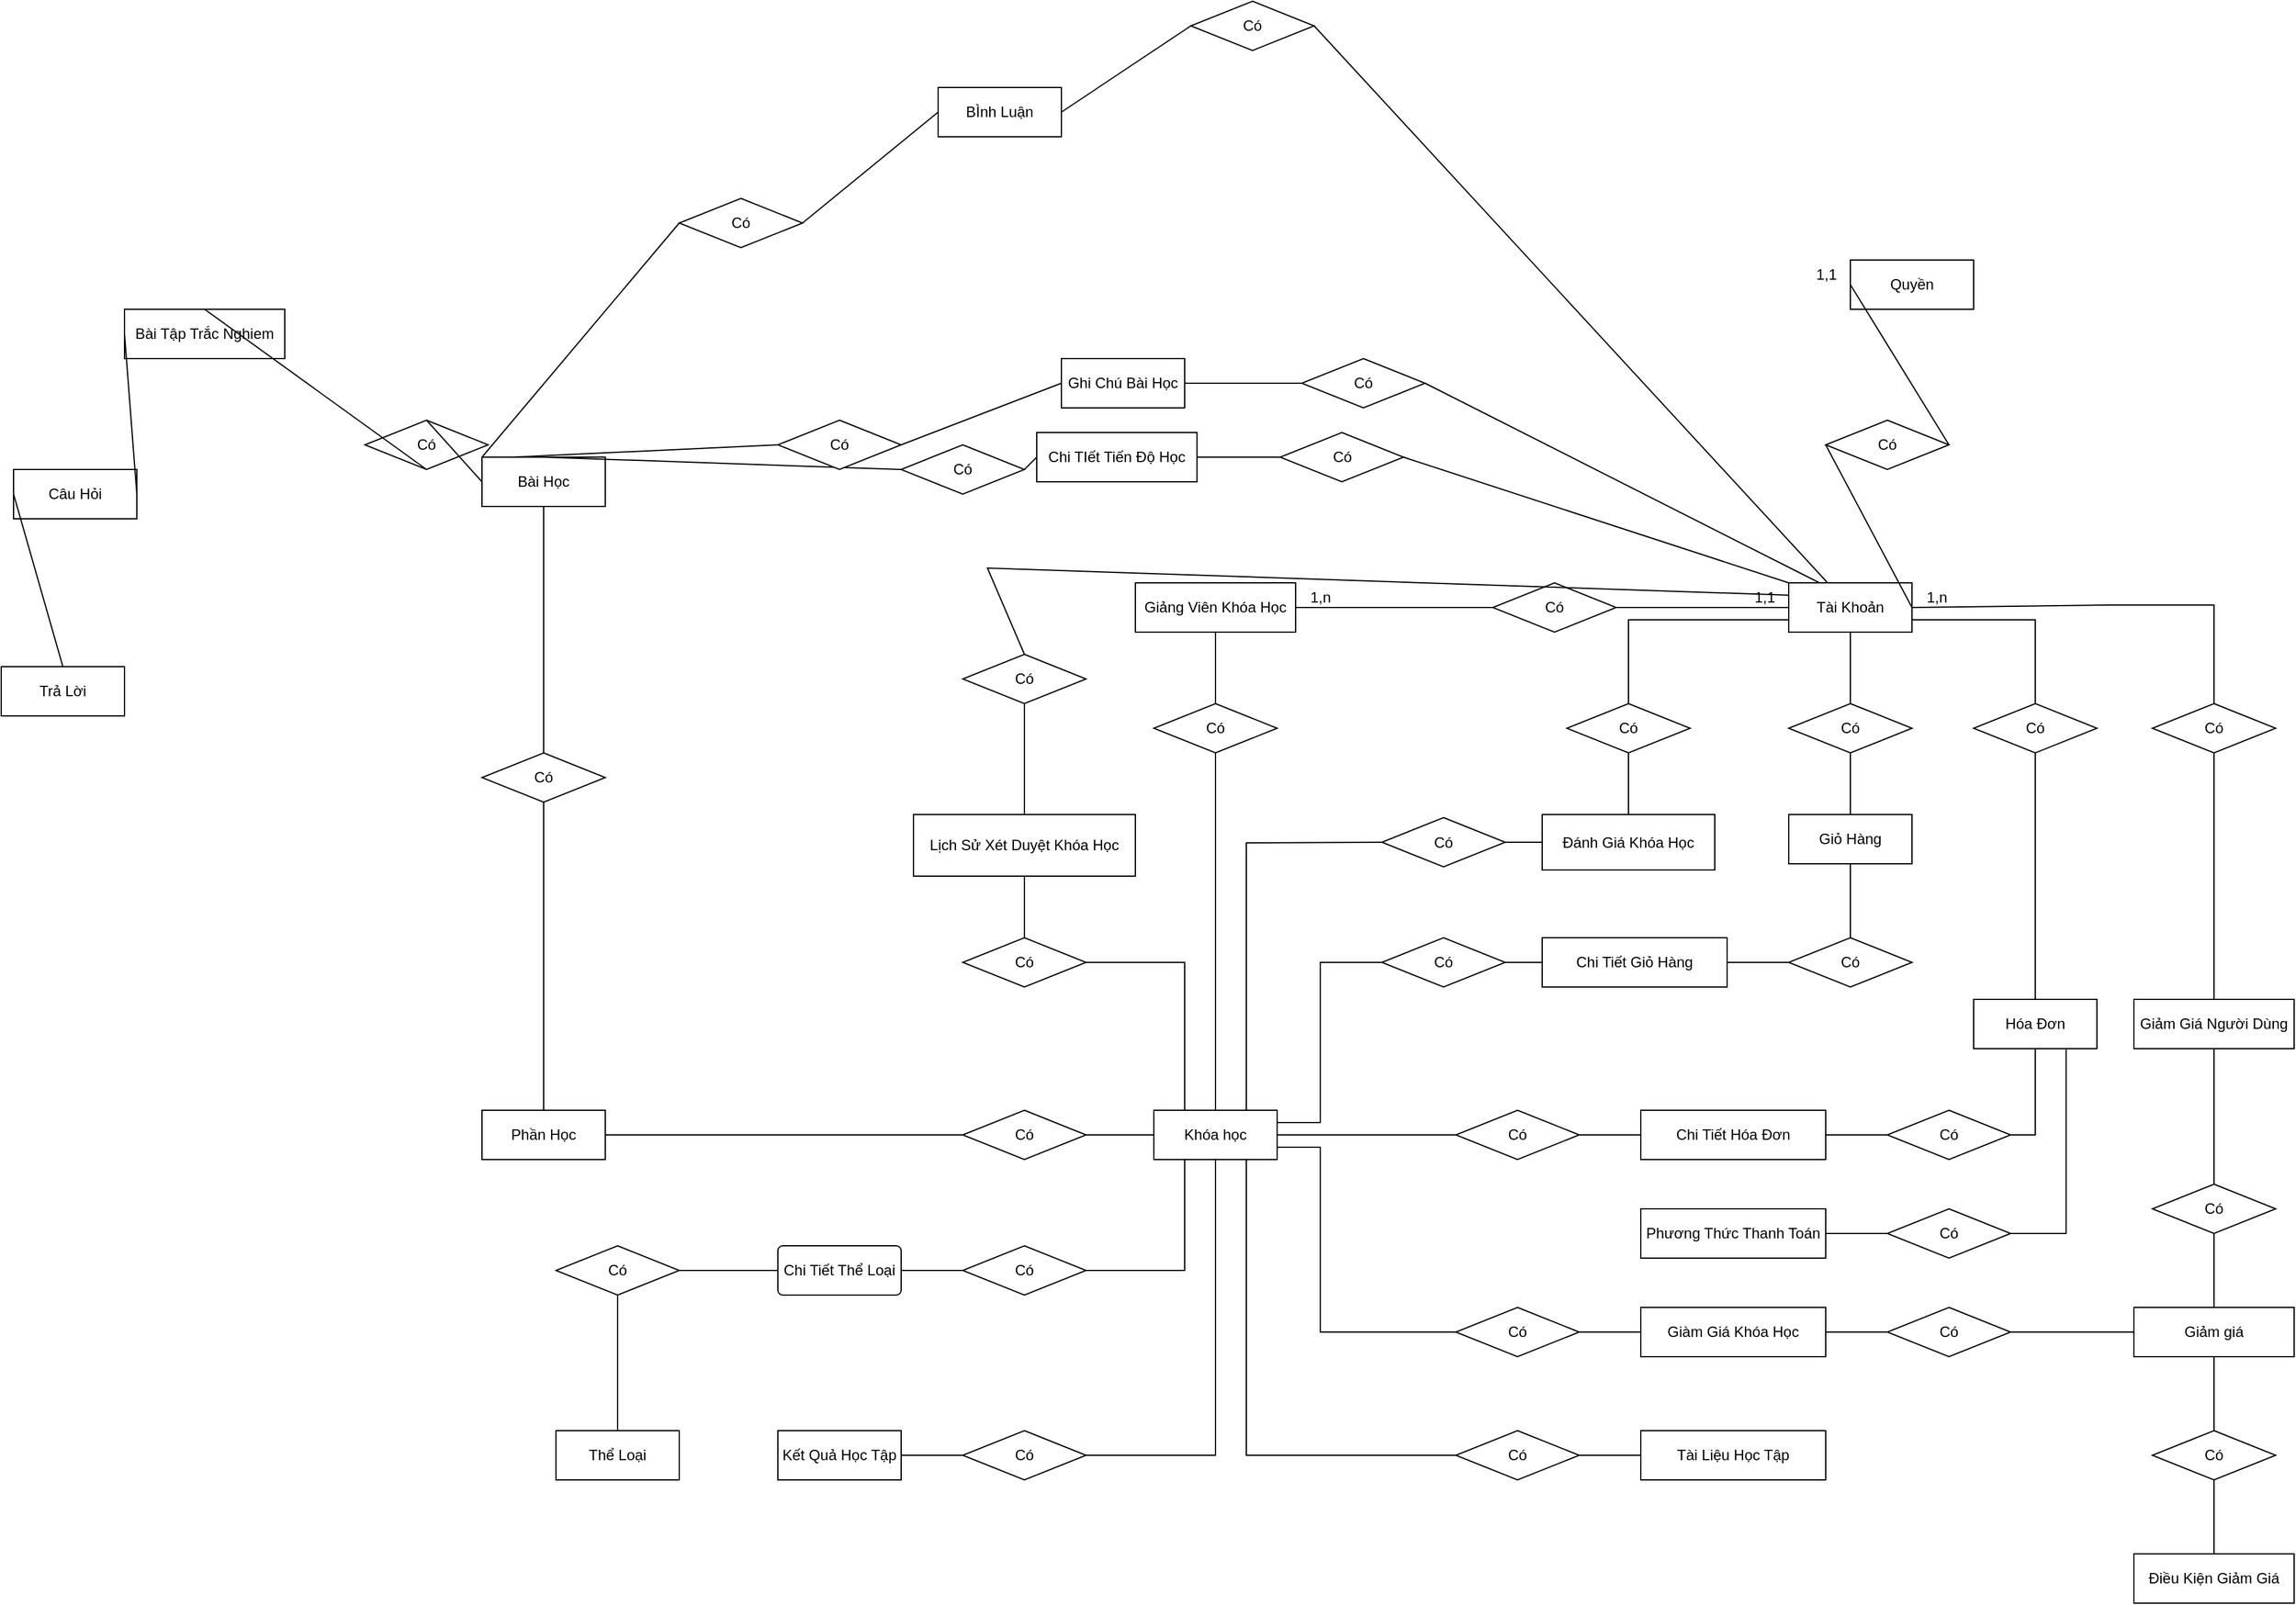 <mxfile version="26.0.4">
  <diagram id="R2lEEEUBdFMjLlhIrx00" name="Page-1">
    <mxGraphModel dx="2668" dy="2193" grid="1" gridSize="10" guides="1" tooltips="1" connect="1" arrows="1" fold="1" page="1" pageScale="1" pageWidth="850" pageHeight="1100" math="0" shadow="0" extFonts="Permanent Marker^https://fonts.googleapis.com/css?family=Permanent+Marker">
      <root>
        <mxCell id="0" />
        <mxCell id="1" parent="0" />
        <mxCell id="bHssMF1aIb_r4F3_CLn2-1" value="Có" style="shape=rhombus;perimeter=rhombusPerimeter;whiteSpace=wrap;html=1;align=center;fontSize=12;" vertex="1" parent="1">
          <mxGeometry x="750" y="-120" width="100" height="40" as="geometry" />
        </mxCell>
        <mxCell id="bHssMF1aIb_r4F3_CLn2-8" value="Tài Khoản" style="whiteSpace=wrap;html=1;align=center;" vertex="1" parent="1">
          <mxGeometry x="720" y="12" width="100" height="40" as="geometry" />
        </mxCell>
        <mxCell id="bHssMF1aIb_r4F3_CLn2-9" value="Khóa học" style="whiteSpace=wrap;html=1;align=center;" vertex="1" parent="1">
          <mxGeometry x="205" y="440" width="100" height="40" as="geometry" />
        </mxCell>
        <mxCell id="bHssMF1aIb_r4F3_CLn2-13" value="Quyền" style="whiteSpace=wrap;html=1;align=center;" vertex="1" parent="1">
          <mxGeometry x="770" y="-250" width="100" height="40" as="geometry" />
        </mxCell>
        <mxCell id="bHssMF1aIb_r4F3_CLn2-28" value="Giảng Viên Khóa Học" style="whiteSpace=wrap;html=1;align=center;" vertex="1" parent="1">
          <mxGeometry x="190" y="12" width="130" height="40" as="geometry" />
        </mxCell>
        <mxCell id="bHssMF1aIb_r4F3_CLn2-34" value="Có" style="shape=rhombus;perimeter=rhombusPerimeter;whiteSpace=wrap;html=1;align=center;fontSize=12;" vertex="1" parent="1">
          <mxGeometry x="480" y="12" width="100" height="40" as="geometry" />
        </mxCell>
        <mxCell id="bHssMF1aIb_r4F3_CLn2-35" value="Có" style="shape=rhombus;perimeter=rhombusPerimeter;whiteSpace=wrap;html=1;align=center;fontSize=12;" vertex="1" parent="1">
          <mxGeometry x="-435" y="-120" width="100" height="40" as="geometry" />
        </mxCell>
        <mxCell id="bHssMF1aIb_r4F3_CLn2-36" value="Chi Tiết Thể Loại" style="rounded=1;arcSize=10;whiteSpace=wrap;html=1;align=center;" vertex="1" parent="1">
          <mxGeometry x="-100" y="550" width="100" height="40" as="geometry" />
        </mxCell>
        <mxCell id="bHssMF1aIb_r4F3_CLn2-37" value="Phần Học" style="whiteSpace=wrap;html=1;align=center;" vertex="1" parent="1">
          <mxGeometry x="-340" y="440" width="100" height="40" as="geometry" />
        </mxCell>
        <mxCell id="bHssMF1aIb_r4F3_CLn2-39" value="Bài Học" style="whiteSpace=wrap;html=1;align=center;" vertex="1" parent="1">
          <mxGeometry x="-340" y="-90" width="100" height="40" as="geometry" />
        </mxCell>
        <mxCell id="bHssMF1aIb_r4F3_CLn2-40" value="Có" style="shape=rhombus;perimeter=rhombusPerimeter;whiteSpace=wrap;html=1;align=center;fontSize=12;" vertex="1" parent="1">
          <mxGeometry x="50" y="440" width="100" height="40" as="geometry" />
        </mxCell>
        <mxCell id="bHssMF1aIb_r4F3_CLn2-41" value="Có" style="shape=rhombus;perimeter=rhombusPerimeter;whiteSpace=wrap;html=1;align=center;fontSize=12;" vertex="1" parent="1">
          <mxGeometry x="-340" y="150" width="100" height="40" as="geometry" />
        </mxCell>
        <mxCell id="bHssMF1aIb_r4F3_CLn2-43" value="Thể Loại" style="whiteSpace=wrap;html=1;align=center;" vertex="1" parent="1">
          <mxGeometry x="-280" y="700" width="100" height="40" as="geometry" />
        </mxCell>
        <mxCell id="bHssMF1aIb_r4F3_CLn2-44" value="Kết Quả Học Tập" style="whiteSpace=wrap;html=1;align=center;" vertex="1" parent="1">
          <mxGeometry x="-100" y="700" width="100" height="40" as="geometry" />
        </mxCell>
        <mxCell id="bHssMF1aIb_r4F3_CLn2-45" value="Tài Liệu Học Tập" style="whiteSpace=wrap;html=1;align=center;" vertex="1" parent="1">
          <mxGeometry x="600" y="700" width="150" height="40" as="geometry" />
        </mxCell>
        <mxCell id="bHssMF1aIb_r4F3_CLn2-46" value="Hóa Đơn" style="whiteSpace=wrap;html=1;align=center;" vertex="1" parent="1">
          <mxGeometry x="870" y="350" width="100" height="40" as="geometry" />
        </mxCell>
        <mxCell id="bHssMF1aIb_r4F3_CLn2-47" value="Chi Tiết Hóa Đơn" style="whiteSpace=wrap;html=1;align=center;" vertex="1" parent="1">
          <mxGeometry x="600" y="440" width="150" height="40" as="geometry" />
        </mxCell>
        <mxCell id="bHssMF1aIb_r4F3_CLn2-48" value="Chi Tiết Giỏ Hàng" style="whiteSpace=wrap;html=1;align=center;" vertex="1" parent="1">
          <mxGeometry x="520" y="300" width="150" height="40" as="geometry" />
        </mxCell>
        <mxCell id="bHssMF1aIb_r4F3_CLn2-49" value="Giỏ Hàng" style="whiteSpace=wrap;html=1;align=center;" vertex="1" parent="1">
          <mxGeometry x="720" y="200" width="100" height="40" as="geometry" />
        </mxCell>
        <mxCell id="bHssMF1aIb_r4F3_CLn2-50" value="Giảm giá" style="whiteSpace=wrap;html=1;align=center;" vertex="1" parent="1">
          <mxGeometry x="1000" y="600" width="130" height="40" as="geometry" />
        </mxCell>
        <mxCell id="bHssMF1aIb_r4F3_CLn2-51" value="Giàm Giá Khóa Học" style="whiteSpace=wrap;html=1;align=center;" vertex="1" parent="1">
          <mxGeometry x="600" y="600" width="150" height="40" as="geometry" />
        </mxCell>
        <mxCell id="bHssMF1aIb_r4F3_CLn2-52" value="Giảm Giá Người Dùng" style="whiteSpace=wrap;html=1;align=center;" vertex="1" parent="1">
          <mxGeometry x="1000" y="350" width="130" height="40" as="geometry" />
        </mxCell>
        <mxCell id="bHssMF1aIb_r4F3_CLn2-53" value="Điều Kiện Giảm Giá" style="whiteSpace=wrap;html=1;align=center;" vertex="1" parent="1">
          <mxGeometry x="1000" y="800" width="130" height="40" as="geometry" />
        </mxCell>
        <mxCell id="bHssMF1aIb_r4F3_CLn2-54" value="Bài Tập Trắc Nghiem" style="whiteSpace=wrap;html=1;align=center;" vertex="1" parent="1">
          <mxGeometry x="-630" y="-210" width="130" height="40" as="geometry" />
        </mxCell>
        <mxCell id="bHssMF1aIb_r4F3_CLn2-55" value="Câu Hỏi" style="whiteSpace=wrap;html=1;align=center;" vertex="1" parent="1">
          <mxGeometry x="-720" y="-80" width="100" height="40" as="geometry" />
        </mxCell>
        <mxCell id="bHssMF1aIb_r4F3_CLn2-56" value="Trả Lời" style="whiteSpace=wrap;html=1;align=center;" vertex="1" parent="1">
          <mxGeometry x="-730" y="80" width="100" height="40" as="geometry" />
        </mxCell>
        <mxCell id="bHssMF1aIb_r4F3_CLn2-67" value="" style="endArrow=none;html=1;rounded=0;entryX=0;entryY=0.5;entryDx=0;entryDy=0;exitX=1;exitY=0.5;exitDx=0;exitDy=0;" edge="1" parent="1" source="bHssMF1aIb_r4F3_CLn2-8" target="bHssMF1aIb_r4F3_CLn2-1">
          <mxGeometry relative="1" as="geometry">
            <mxPoint x="690" y="32" as="sourcePoint" />
            <mxPoint x="850" y="31.57" as="targetPoint" />
          </mxGeometry>
        </mxCell>
        <mxCell id="bHssMF1aIb_r4F3_CLn2-68" value="1,n" style="resizable=0;html=1;whiteSpace=wrap;align=left;verticalAlign=bottom;" connectable="0" vertex="1" parent="bHssMF1aIb_r4F3_CLn2-67">
          <mxGeometry x="-1" relative="1" as="geometry">
            <mxPoint x="10" as="offset" />
          </mxGeometry>
        </mxCell>
        <mxCell id="bHssMF1aIb_r4F3_CLn2-69" value="" style="resizable=0;html=1;whiteSpace=wrap;align=right;verticalAlign=bottom;" connectable="0" vertex="1" parent="bHssMF1aIb_r4F3_CLn2-67">
          <mxGeometry x="1" relative="1" as="geometry" />
        </mxCell>
        <mxCell id="bHssMF1aIb_r4F3_CLn2-76" value="" style="endArrow=none;html=1;rounded=0;exitX=1;exitY=0.5;exitDx=0;exitDy=0;entryX=0;entryY=0.5;entryDx=0;entryDy=0;" edge="1" parent="1" source="bHssMF1aIb_r4F3_CLn2-1" target="bHssMF1aIb_r4F3_CLn2-13">
          <mxGeometry relative="1" as="geometry">
            <mxPoint x="900" y="49.13" as="sourcePoint" />
            <mxPoint x="1060" y="49.13" as="targetPoint" />
          </mxGeometry>
        </mxCell>
        <mxCell id="bHssMF1aIb_r4F3_CLn2-77" value="1,1" style="resizable=0;html=1;whiteSpace=wrap;align=right;verticalAlign=bottom;" connectable="0" vertex="1" parent="bHssMF1aIb_r4F3_CLn2-76">
          <mxGeometry x="1" relative="1" as="geometry">
            <mxPoint x="-10" as="offset" />
          </mxGeometry>
        </mxCell>
        <mxCell id="bHssMF1aIb_r4F3_CLn2-78" value="" style="endArrow=none;html=1;rounded=0;exitX=1;exitY=0.5;exitDx=0;exitDy=0;entryX=0;entryY=0.5;entryDx=0;entryDy=0;" edge="1" parent="1" source="bHssMF1aIb_r4F3_CLn2-28" target="bHssMF1aIb_r4F3_CLn2-34">
          <mxGeometry relative="1" as="geometry">
            <mxPoint x="680" y="42" as="sourcePoint" />
            <mxPoint x="430" y="90" as="targetPoint" />
          </mxGeometry>
        </mxCell>
        <mxCell id="bHssMF1aIb_r4F3_CLn2-79" value="1,n" style="resizable=0;html=1;whiteSpace=wrap;align=left;verticalAlign=bottom;" connectable="0" vertex="1" parent="bHssMF1aIb_r4F3_CLn2-78">
          <mxGeometry x="-1" relative="1" as="geometry">
            <mxPoint x="10" as="offset" />
          </mxGeometry>
        </mxCell>
        <mxCell id="bHssMF1aIb_r4F3_CLn2-80" value="" style="resizable=0;html=1;whiteSpace=wrap;align=right;verticalAlign=bottom;" connectable="0" vertex="1" parent="bHssMF1aIb_r4F3_CLn2-78">
          <mxGeometry x="1" relative="1" as="geometry" />
        </mxCell>
        <mxCell id="bHssMF1aIb_r4F3_CLn2-81" value="" style="endArrow=none;html=1;rounded=0;exitX=1;exitY=0.5;exitDx=0;exitDy=0;entryX=0;entryY=0.5;entryDx=0;entryDy=0;" edge="1" parent="1" source="bHssMF1aIb_r4F3_CLn2-34" target="bHssMF1aIb_r4F3_CLn2-8">
          <mxGeometry relative="1" as="geometry">
            <mxPoint x="450" y="100" as="sourcePoint" />
            <mxPoint x="540" y="100" as="targetPoint" />
          </mxGeometry>
        </mxCell>
        <mxCell id="bHssMF1aIb_r4F3_CLn2-82" value="1,1" style="resizable=0;html=1;whiteSpace=wrap;align=right;verticalAlign=bottom;" connectable="0" vertex="1" parent="bHssMF1aIb_r4F3_CLn2-81">
          <mxGeometry x="1" relative="1" as="geometry">
            <mxPoint x="-10" as="offset" />
          </mxGeometry>
        </mxCell>
        <mxCell id="bHssMF1aIb_r4F3_CLn2-83" value="Có" style="shape=rhombus;perimeter=rhombusPerimeter;whiteSpace=wrap;html=1;align=center;fontSize=12;" vertex="1" parent="1">
          <mxGeometry x="205" y="110" width="100" height="40" as="geometry" />
        </mxCell>
        <mxCell id="bHssMF1aIb_r4F3_CLn2-84" value="" style="endArrow=none;html=1;rounded=0;exitX=0.5;exitY=1;exitDx=0;exitDy=0;entryX=0.5;entryY=0;entryDx=0;entryDy=0;" edge="1" parent="1" target="bHssMF1aIb_r4F3_CLn2-83" source="bHssMF1aIb_r4F3_CLn2-28">
          <mxGeometry relative="1" as="geometry">
            <mxPoint x="270" y="130" as="sourcePoint" />
            <mxPoint x="380" y="188" as="targetPoint" />
          </mxGeometry>
        </mxCell>
        <mxCell id="bHssMF1aIb_r4F3_CLn2-85" value="" style="resizable=0;html=1;whiteSpace=wrap;align=left;verticalAlign=bottom;" connectable="0" vertex="1" parent="bHssMF1aIb_r4F3_CLn2-84">
          <mxGeometry x="-1" relative="1" as="geometry">
            <mxPoint x="10" as="offset" />
          </mxGeometry>
        </mxCell>
        <mxCell id="bHssMF1aIb_r4F3_CLn2-86" value="" style="resizable=0;html=1;whiteSpace=wrap;align=right;verticalAlign=bottom;" connectable="0" vertex="1" parent="bHssMF1aIb_r4F3_CLn2-84">
          <mxGeometry x="1" relative="1" as="geometry" />
        </mxCell>
        <mxCell id="bHssMF1aIb_r4F3_CLn2-87" value="" style="endArrow=none;html=1;rounded=0;exitX=0.5;exitY=1;exitDx=0;exitDy=0;entryX=0.5;entryY=0;entryDx=0;entryDy=0;" edge="1" parent="1" source="bHssMF1aIb_r4F3_CLn2-83" target="bHssMF1aIb_r4F3_CLn2-9">
          <mxGeometry relative="1" as="geometry">
            <mxPoint x="400" y="198" as="sourcePoint" />
            <mxPoint x="520" y="130" as="targetPoint" />
          </mxGeometry>
        </mxCell>
        <mxCell id="bHssMF1aIb_r4F3_CLn2-88" value="" style="resizable=0;html=1;whiteSpace=wrap;align=right;verticalAlign=bottom;" connectable="0" vertex="1" parent="bHssMF1aIb_r4F3_CLn2-87">
          <mxGeometry x="1" relative="1" as="geometry">
            <mxPoint x="-10" as="offset" />
          </mxGeometry>
        </mxCell>
        <mxCell id="bHssMF1aIb_r4F3_CLn2-89" value="" style="endArrow=none;html=1;rounded=0;entryX=1;entryY=0.5;entryDx=0;entryDy=0;exitX=0;exitY=0.5;exitDx=0;exitDy=0;" edge="1" parent="1" source="bHssMF1aIb_r4F3_CLn2-9" target="bHssMF1aIb_r4F3_CLn2-40">
          <mxGeometry relative="1" as="geometry">
            <mxPoint x="150" y="420" as="sourcePoint" />
            <mxPoint x="520" y="510" as="targetPoint" />
          </mxGeometry>
        </mxCell>
        <mxCell id="bHssMF1aIb_r4F3_CLn2-90" value="" style="endArrow=none;html=1;rounded=0;exitX=0;exitY=0.5;exitDx=0;exitDy=0;entryX=1;entryY=0.5;entryDx=0;entryDy=0;" edge="1" parent="1" source="bHssMF1aIb_r4F3_CLn2-40" target="bHssMF1aIb_r4F3_CLn2-37">
          <mxGeometry relative="1" as="geometry">
            <mxPoint x="265" y="500" as="sourcePoint" />
            <mxPoint x="265" y="560" as="targetPoint" />
          </mxGeometry>
        </mxCell>
        <mxCell id="bHssMF1aIb_r4F3_CLn2-92" value="" style="endArrow=none;html=1;rounded=0;exitX=0.5;exitY=0;exitDx=0;exitDy=0;entryX=0.5;entryY=1;entryDx=0;entryDy=0;" edge="1" parent="1" source="bHssMF1aIb_r4F3_CLn2-37" target="bHssMF1aIb_r4F3_CLn2-41">
          <mxGeometry relative="1" as="geometry">
            <mxPoint x="-265" y="40" as="sourcePoint" />
            <mxPoint x="-150" y="290" as="targetPoint" />
            <Array as="points" />
          </mxGeometry>
        </mxCell>
        <mxCell id="bHssMF1aIb_r4F3_CLn2-93" value="" style="endArrow=none;html=1;rounded=0;entryX=0.5;entryY=1;entryDx=0;entryDy=0;exitX=0.5;exitY=0;exitDx=0;exitDy=0;" edge="1" parent="1" source="bHssMF1aIb_r4F3_CLn2-41" target="bHssMF1aIb_r4F3_CLn2-39">
          <mxGeometry relative="1" as="geometry">
            <mxPoint x="-265" y="40" as="sourcePoint" />
            <mxPoint x="-105" y="40" as="targetPoint" />
            <Array as="points" />
          </mxGeometry>
        </mxCell>
        <mxCell id="bHssMF1aIb_r4F3_CLn2-94" value="" style="endArrow=none;html=1;rounded=0;entryX=0;entryY=0.5;entryDx=0;entryDy=0;exitX=0.5;exitY=0;exitDx=0;exitDy=0;" edge="1" parent="1" source="bHssMF1aIb_r4F3_CLn2-35" target="bHssMF1aIb_r4F3_CLn2-39">
          <mxGeometry relative="1" as="geometry">
            <mxPoint x="-265" y="140" as="sourcePoint" />
            <mxPoint x="-165" y="140" as="targetPoint" />
          </mxGeometry>
        </mxCell>
        <mxCell id="bHssMF1aIb_r4F3_CLn2-96" value="" style="endArrow=none;html=1;rounded=0;entryX=0.5;entryY=1;entryDx=0;entryDy=0;exitX=0.5;exitY=0;exitDx=0;exitDy=0;" edge="1" parent="1" source="bHssMF1aIb_r4F3_CLn2-54" target="bHssMF1aIb_r4F3_CLn2-35">
          <mxGeometry relative="1" as="geometry">
            <mxPoint x="-285" y="170" as="sourcePoint" />
            <mxPoint x="-125" y="170" as="targetPoint" />
          </mxGeometry>
        </mxCell>
        <mxCell id="bHssMF1aIb_r4F3_CLn2-98" value="" style="endArrow=none;html=1;rounded=0;exitX=1;exitY=0.5;exitDx=0;exitDy=0;entryX=0;entryY=0.5;entryDx=0;entryDy=0;" edge="1" parent="1" source="bHssMF1aIb_r4F3_CLn2-55" target="bHssMF1aIb_r4F3_CLn2-54">
          <mxGeometry relative="1" as="geometry">
            <mxPoint x="-275" y="40" as="sourcePoint" />
            <mxPoint x="-115" y="40" as="targetPoint" />
          </mxGeometry>
        </mxCell>
        <mxCell id="bHssMF1aIb_r4F3_CLn2-99" value="" style="endArrow=none;html=1;rounded=0;exitX=0.5;exitY=0;exitDx=0;exitDy=0;entryX=0;entryY=0.5;entryDx=0;entryDy=0;" edge="1" parent="1" source="bHssMF1aIb_r4F3_CLn2-56" target="bHssMF1aIb_r4F3_CLn2-55">
          <mxGeometry relative="1" as="geometry">
            <mxPoint x="-435" y="270" as="sourcePoint" />
            <mxPoint x="-285" y="170" as="targetPoint" />
          </mxGeometry>
        </mxCell>
        <mxCell id="bHssMF1aIb_r4F3_CLn2-101" value="Có" style="shape=rhombus;perimeter=rhombusPerimeter;whiteSpace=wrap;html=1;align=center;fontSize=12;" vertex="1" parent="1">
          <mxGeometry x="720" y="110" width="100" height="40" as="geometry" />
        </mxCell>
        <mxCell id="bHssMF1aIb_r4F3_CLn2-102" value="" style="endArrow=none;html=1;rounded=0;entryX=0.5;entryY=1;entryDx=0;entryDy=0;exitX=0.5;exitY=0;exitDx=0;exitDy=0;" edge="1" parent="1" source="bHssMF1aIb_r4F3_CLn2-49" target="bHssMF1aIb_r4F3_CLn2-101">
          <mxGeometry relative="1" as="geometry">
            <mxPoint x="650" y="310" as="sourcePoint" />
            <mxPoint x="810" y="310" as="targetPoint" />
          </mxGeometry>
        </mxCell>
        <mxCell id="bHssMF1aIb_r4F3_CLn2-103" value="" style="endArrow=none;html=1;rounded=0;exitX=0.5;exitY=1;exitDx=0;exitDy=0;entryX=0.5;entryY=0;entryDx=0;entryDy=0;" edge="1" parent="1" source="bHssMF1aIb_r4F3_CLn2-8" target="bHssMF1aIb_r4F3_CLn2-101">
          <mxGeometry relative="1" as="geometry">
            <mxPoint x="430" y="280" as="sourcePoint" />
            <mxPoint x="590" y="280" as="targetPoint" />
          </mxGeometry>
        </mxCell>
        <mxCell id="bHssMF1aIb_r4F3_CLn2-106" value="Có" style="shape=rhombus;perimeter=rhombusPerimeter;whiteSpace=wrap;html=1;align=center;fontSize=12;" vertex="1" parent="1">
          <mxGeometry x="720" y="300" width="100" height="40" as="geometry" />
        </mxCell>
        <mxCell id="bHssMF1aIb_r4F3_CLn2-107" value="" style="endArrow=none;html=1;rounded=0;entryX=0;entryY=0.5;entryDx=0;entryDy=0;exitX=1;exitY=0.5;exitDx=0;exitDy=0;" edge="1" parent="1" target="bHssMF1aIb_r4F3_CLn2-106" source="bHssMF1aIb_r4F3_CLn2-48">
          <mxGeometry relative="1" as="geometry">
            <mxPoint x="1230" y="428" as="sourcePoint" />
            <mxPoint x="860" y="498" as="targetPoint" />
          </mxGeometry>
        </mxCell>
        <mxCell id="bHssMF1aIb_r4F3_CLn2-108" value="" style="endArrow=none;html=1;rounded=0;exitX=0.5;exitY=1;exitDx=0;exitDy=0;entryX=0.5;entryY=0;entryDx=0;entryDy=0;" edge="1" parent="1" target="bHssMF1aIb_r4F3_CLn2-106" source="bHssMF1aIb_r4F3_CLn2-49">
          <mxGeometry relative="1" as="geometry">
            <mxPoint x="670" y="240" as="sourcePoint" />
            <mxPoint x="640" y="468" as="targetPoint" />
          </mxGeometry>
        </mxCell>
        <mxCell id="bHssMF1aIb_r4F3_CLn2-109" value="Có" style="shape=rhombus;perimeter=rhombusPerimeter;whiteSpace=wrap;html=1;align=center;fontSize=12;" vertex="1" parent="1">
          <mxGeometry x="390" y="300" width="100" height="40" as="geometry" />
        </mxCell>
        <mxCell id="bHssMF1aIb_r4F3_CLn2-110" value="" style="endArrow=none;html=1;rounded=0;entryX=1;entryY=0.5;entryDx=0;entryDy=0;exitX=0;exitY=0.5;exitDx=0;exitDy=0;" edge="1" parent="1" target="bHssMF1aIb_r4F3_CLn2-109" source="bHssMF1aIb_r4F3_CLn2-48">
          <mxGeometry relative="1" as="geometry">
            <mxPoint x="1020" y="624" as="sourcePoint" />
            <mxPoint x="650" y="694" as="targetPoint" />
          </mxGeometry>
        </mxCell>
        <mxCell id="bHssMF1aIb_r4F3_CLn2-111" value="" style="endArrow=none;html=1;rounded=0;entryX=0;entryY=0.5;entryDx=0;entryDy=0;exitX=1;exitY=0.25;exitDx=0;exitDy=0;" edge="1" parent="1" target="bHssMF1aIb_r4F3_CLn2-109" source="bHssMF1aIb_r4F3_CLn2-9">
          <mxGeometry relative="1" as="geometry">
            <mxPoint x="387.5" y="410" as="sourcePoint" />
            <mxPoint x="452.5" y="180.0" as="targetPoint" />
            <Array as="points">
              <mxPoint x="340" y="450" />
              <mxPoint x="340" y="430" />
              <mxPoint x="340" y="360" />
              <mxPoint x="340" y="320" />
            </Array>
          </mxGeometry>
        </mxCell>
        <mxCell id="bHssMF1aIb_r4F3_CLn2-113" value="Có" style="shape=rhombus;perimeter=rhombusPerimeter;whiteSpace=wrap;html=1;align=center;fontSize=12;" vertex="1" parent="1">
          <mxGeometry x="50" y="700" width="100" height="40" as="geometry" />
        </mxCell>
        <mxCell id="bHssMF1aIb_r4F3_CLn2-114" value="" style="endArrow=none;html=1;rounded=0;exitX=1;exitY=0.5;exitDx=0;exitDy=0;entryX=0;entryY=0.5;entryDx=0;entryDy=0;" edge="1" parent="1" target="bHssMF1aIb_r4F3_CLn2-113" source="bHssMF1aIb_r4F3_CLn2-44">
          <mxGeometry relative="1" as="geometry">
            <mxPoint x="-460" y="50" as="sourcePoint" />
            <mxPoint x="-245" y="10" as="targetPoint" />
          </mxGeometry>
        </mxCell>
        <mxCell id="bHssMF1aIb_r4F3_CLn2-115" value="" style="endArrow=none;html=1;rounded=0;exitX=1;exitY=0.5;exitDx=0;exitDy=0;entryX=0.5;entryY=1;entryDx=0;entryDy=0;" edge="1" parent="1" source="bHssMF1aIb_r4F3_CLn2-113" target="bHssMF1aIb_r4F3_CLn2-9">
          <mxGeometry relative="1" as="geometry">
            <mxPoint x="-65" y="400" as="sourcePoint" />
            <mxPoint x="210" y="520" as="targetPoint" />
            <Array as="points">
              <mxPoint x="255" y="720" />
            </Array>
          </mxGeometry>
        </mxCell>
        <mxCell id="bHssMF1aIb_r4F3_CLn2-116" value="Có" style="shape=rhombus;perimeter=rhombusPerimeter;whiteSpace=wrap;html=1;align=center;fontSize=12;" vertex="1" parent="1">
          <mxGeometry x="450" y="700" width="100" height="40" as="geometry" />
        </mxCell>
        <mxCell id="bHssMF1aIb_r4F3_CLn2-118" value="" style="endArrow=none;html=1;rounded=0;entryX=0.75;entryY=1;entryDx=0;entryDy=0;exitX=0;exitY=0.5;exitDx=0;exitDy=0;" edge="1" parent="1" source="bHssMF1aIb_r4F3_CLn2-116" target="bHssMF1aIb_r4F3_CLn2-9">
          <mxGeometry relative="1" as="geometry">
            <mxPoint x="280" y="720" as="sourcePoint" />
            <mxPoint x="270" y="530" as="targetPoint" />
            <Array as="points">
              <mxPoint x="280" y="720" />
            </Array>
          </mxGeometry>
        </mxCell>
        <mxCell id="bHssMF1aIb_r4F3_CLn2-120" value="Có" style="shape=rhombus;perimeter=rhombusPerimeter;whiteSpace=wrap;html=1;align=center;fontSize=12;" vertex="1" parent="1">
          <mxGeometry x="870" y="110" width="100" height="40" as="geometry" />
        </mxCell>
        <mxCell id="bHssMF1aIb_r4F3_CLn2-121" value="" style="endArrow=none;html=1;rounded=0;entryX=0.5;entryY=0;entryDx=0;entryDy=0;exitX=1;exitY=0.75;exitDx=0;exitDy=0;" edge="1" parent="1" target="bHssMF1aIb_r4F3_CLn2-120" source="bHssMF1aIb_r4F3_CLn2-8">
          <mxGeometry relative="1" as="geometry">
            <mxPoint x="605" y="200" as="sourcePoint" />
            <mxPoint x="820" y="160" as="targetPoint" />
            <Array as="points">
              <mxPoint x="840" y="42" />
              <mxPoint x="920" y="42" />
            </Array>
          </mxGeometry>
        </mxCell>
        <mxCell id="bHssMF1aIb_r4F3_CLn2-122" value="" style="endArrow=none;html=1;rounded=0;entryX=0.5;entryY=0;entryDx=0;entryDy=0;exitX=0.5;exitY=1;exitDx=0;exitDy=0;" edge="1" parent="1" source="bHssMF1aIb_r4F3_CLn2-120" target="bHssMF1aIb_r4F3_CLn2-46">
          <mxGeometry relative="1" as="geometry">
            <mxPoint x="660" y="160" as="sourcePoint" />
            <mxPoint x="860" y="200" as="targetPoint" />
          </mxGeometry>
        </mxCell>
        <mxCell id="bHssMF1aIb_r4F3_CLn2-124" value="Có" style="shape=rhombus;perimeter=rhombusPerimeter;whiteSpace=wrap;html=1;align=center;fontSize=12;" vertex="1" parent="1">
          <mxGeometry x="450" y="440" width="100" height="40" as="geometry" />
        </mxCell>
        <mxCell id="bHssMF1aIb_r4F3_CLn2-125" value="" style="endArrow=none;html=1;rounded=0;entryX=0;entryY=0.5;entryDx=0;entryDy=0;exitX=1;exitY=0.5;exitDx=0;exitDy=0;" edge="1" parent="1" target="bHssMF1aIb_r4F3_CLn2-124" source="bHssMF1aIb_r4F3_CLn2-9">
          <mxGeometry relative="1" as="geometry">
            <mxPoint x="390" y="420" as="sourcePoint" />
            <mxPoint x="704.5" y="458" as="targetPoint" />
            <Array as="points">
              <mxPoint x="360" y="460" />
              <mxPoint x="390" y="460" />
              <mxPoint x="430" y="460" />
            </Array>
          </mxGeometry>
        </mxCell>
        <mxCell id="bHssMF1aIb_r4F3_CLn2-126" value="" style="endArrow=none;html=1;rounded=0;entryX=0;entryY=0.5;entryDx=0;entryDy=0;exitX=1;exitY=0.5;exitDx=0;exitDy=0;" edge="1" parent="1" source="bHssMF1aIb_r4F3_CLn2-124" target="bHssMF1aIb_r4F3_CLn2-47">
          <mxGeometry relative="1" as="geometry">
            <mxPoint x="544.5" y="438" as="sourcePoint" />
            <mxPoint x="724.5" y="628" as="targetPoint" />
          </mxGeometry>
        </mxCell>
        <mxCell id="bHssMF1aIb_r4F3_CLn2-127" value="Có" style="shape=rhombus;perimeter=rhombusPerimeter;whiteSpace=wrap;html=1;align=center;fontSize=12;" vertex="1" parent="1">
          <mxGeometry x="800" y="440" width="100" height="40" as="geometry" />
        </mxCell>
        <mxCell id="bHssMF1aIb_r4F3_CLn2-128" value="" style="endArrow=none;html=1;rounded=0;entryX=0;entryY=0.5;entryDx=0;entryDy=0;exitX=1;exitY=0.5;exitDx=0;exitDy=0;" edge="1" parent="1" target="bHssMF1aIb_r4F3_CLn2-127" source="bHssMF1aIb_r4F3_CLn2-47">
          <mxGeometry relative="1" as="geometry">
            <mxPoint x="741" y="271" as="sourcePoint" />
            <mxPoint x="1050" y="199" as="targetPoint" />
          </mxGeometry>
        </mxCell>
        <mxCell id="bHssMF1aIb_r4F3_CLn2-129" value="" style="endArrow=none;html=1;rounded=0;entryX=0.5;entryY=1;entryDx=0;entryDy=0;exitX=1;exitY=0.5;exitDx=0;exitDy=0;" edge="1" parent="1" source="bHssMF1aIb_r4F3_CLn2-127" target="bHssMF1aIb_r4F3_CLn2-46">
          <mxGeometry relative="1" as="geometry">
            <mxPoint x="890" y="219" as="sourcePoint" />
            <mxPoint x="831" y="361" as="targetPoint" />
            <Array as="points">
              <mxPoint x="920" y="460" />
            </Array>
          </mxGeometry>
        </mxCell>
        <mxCell id="bHssMF1aIb_r4F3_CLn2-136" value="Phương Thức Thanh Toán" style="whiteSpace=wrap;html=1;align=center;" vertex="1" parent="1">
          <mxGeometry x="600" y="520" width="150" height="40" as="geometry" />
        </mxCell>
        <mxCell id="bHssMF1aIb_r4F3_CLn2-139" value="Có" style="shape=rhombus;perimeter=rhombusPerimeter;whiteSpace=wrap;html=1;align=center;fontSize=12;" vertex="1" parent="1">
          <mxGeometry x="450" y="600" width="100" height="40" as="geometry" />
        </mxCell>
        <mxCell id="bHssMF1aIb_r4F3_CLn2-140" value="" style="endArrow=none;html=1;rounded=0;entryX=0;entryY=0.5;entryDx=0;entryDy=0;exitX=1;exitY=0.75;exitDx=0;exitDy=0;" edge="1" parent="1" target="bHssMF1aIb_r4F3_CLn2-139" source="bHssMF1aIb_r4F3_CLn2-9">
          <mxGeometry relative="1" as="geometry">
            <mxPoint x="305" y="540" as="sourcePoint" />
            <mxPoint x="704.5" y="578" as="targetPoint" />
            <Array as="points">
              <mxPoint x="340" y="470" />
              <mxPoint x="340" y="500" />
              <mxPoint x="340" y="540" />
              <mxPoint x="340" y="620" />
              <mxPoint x="370" y="620" />
            </Array>
          </mxGeometry>
        </mxCell>
        <mxCell id="bHssMF1aIb_r4F3_CLn2-141" value="" style="endArrow=none;html=1;rounded=0;entryX=0;entryY=0.5;entryDx=0;entryDy=0;exitX=1;exitY=0.5;exitDx=0;exitDy=0;" edge="1" parent="1" source="bHssMF1aIb_r4F3_CLn2-139" target="bHssMF1aIb_r4F3_CLn2-51">
          <mxGeometry relative="1" as="geometry">
            <mxPoint x="544.5" y="578" as="sourcePoint" />
            <mxPoint x="580" y="550" as="targetPoint" />
          </mxGeometry>
        </mxCell>
        <mxCell id="bHssMF1aIb_r4F3_CLn2-142" value="Có" style="shape=rhombus;perimeter=rhombusPerimeter;whiteSpace=wrap;html=1;align=center;fontSize=12;" vertex="1" parent="1">
          <mxGeometry x="800" y="600" width="100" height="40" as="geometry" />
        </mxCell>
        <mxCell id="bHssMF1aIb_r4F3_CLn2-143" value="" style="endArrow=none;html=1;rounded=0;entryX=0;entryY=0.5;entryDx=0;entryDy=0;exitX=1;exitY=0.5;exitDx=0;exitDy=0;" edge="1" parent="1" target="bHssMF1aIb_r4F3_CLn2-142" source="bHssMF1aIb_r4F3_CLn2-51">
          <mxGeometry relative="1" as="geometry">
            <mxPoint x="710" y="620" as="sourcePoint" />
            <mxPoint x="1109.5" y="658" as="targetPoint" />
          </mxGeometry>
        </mxCell>
        <mxCell id="bHssMF1aIb_r4F3_CLn2-144" value="" style="endArrow=none;html=1;rounded=0;entryX=0;entryY=0.5;entryDx=0;entryDy=0;exitX=1;exitY=0.5;exitDx=0;exitDy=0;" edge="1" parent="1" source="bHssMF1aIb_r4F3_CLn2-142" target="bHssMF1aIb_r4F3_CLn2-50">
          <mxGeometry relative="1" as="geometry">
            <mxPoint x="949.5" y="658" as="sourcePoint" />
            <mxPoint x="985" y="630" as="targetPoint" />
          </mxGeometry>
        </mxCell>
        <mxCell id="bHssMF1aIb_r4F3_CLn2-145" value="Có" style="shape=rhombus;perimeter=rhombusPerimeter;whiteSpace=wrap;html=1;align=center;fontSize=12;" vertex="1" parent="1">
          <mxGeometry x="1015" y="500" width="100" height="40" as="geometry" />
        </mxCell>
        <mxCell id="bHssMF1aIb_r4F3_CLn2-146" value="" style="endArrow=none;html=1;rounded=0;entryX=0.5;entryY=0;entryDx=0;entryDy=0;exitX=0.5;exitY=1;exitDx=0;exitDy=0;" edge="1" parent="1" target="bHssMF1aIb_r4F3_CLn2-145" source="bHssMF1aIb_r4F3_CLn2-52">
          <mxGeometry relative="1" as="geometry">
            <mxPoint x="1045" y="370" as="sourcePoint" />
            <mxPoint x="1444.5" y="408" as="targetPoint" />
          </mxGeometry>
        </mxCell>
        <mxCell id="bHssMF1aIb_r4F3_CLn2-147" value="" style="endArrow=none;html=1;rounded=0;entryX=0.5;entryY=0;entryDx=0;entryDy=0;exitX=0.5;exitY=1;exitDx=0;exitDy=0;" edge="1" parent="1" source="bHssMF1aIb_r4F3_CLn2-145" target="bHssMF1aIb_r4F3_CLn2-50">
          <mxGeometry relative="1" as="geometry">
            <mxPoint x="1284.5" y="408" as="sourcePoint" />
            <mxPoint x="1320" y="380" as="targetPoint" />
          </mxGeometry>
        </mxCell>
        <mxCell id="bHssMF1aIb_r4F3_CLn2-148" value="Có" style="shape=rhombus;perimeter=rhombusPerimeter;whiteSpace=wrap;html=1;align=center;fontSize=12;" vertex="1" parent="1">
          <mxGeometry x="1015" y="110" width="100" height="40" as="geometry" />
        </mxCell>
        <mxCell id="bHssMF1aIb_r4F3_CLn2-149" value="" style="endArrow=none;html=1;rounded=0;entryX=0.5;entryY=0;entryDx=0;entryDy=0;exitX=1;exitY=0.5;exitDx=0;exitDy=0;" edge="1" parent="1" target="bHssMF1aIb_r4F3_CLn2-148" source="bHssMF1aIb_r4F3_CLn2-8">
          <mxGeometry relative="1" as="geometry">
            <mxPoint x="880" y="20" as="sourcePoint" />
            <mxPoint x="1279.5" y="58" as="targetPoint" />
            <Array as="points">
              <mxPoint x="980" y="30" />
              <mxPoint x="1065" y="30" />
            </Array>
          </mxGeometry>
        </mxCell>
        <mxCell id="bHssMF1aIb_r4F3_CLn2-150" value="" style="endArrow=none;html=1;rounded=0;entryX=0.5;entryY=0;entryDx=0;entryDy=0;exitX=0.5;exitY=1;exitDx=0;exitDy=0;" edge="1" parent="1" source="bHssMF1aIb_r4F3_CLn2-148" target="bHssMF1aIb_r4F3_CLn2-52">
          <mxGeometry relative="1" as="geometry">
            <mxPoint x="1204.5" y="58" as="sourcePoint" />
            <mxPoint x="1240" y="30" as="targetPoint" />
          </mxGeometry>
        </mxCell>
        <mxCell id="bHssMF1aIb_r4F3_CLn2-151" value="Có" style="shape=rhombus;perimeter=rhombusPerimeter;whiteSpace=wrap;html=1;align=center;fontSize=12;" vertex="1" parent="1">
          <mxGeometry x="1015" y="700" width="100" height="40" as="geometry" />
        </mxCell>
        <mxCell id="bHssMF1aIb_r4F3_CLn2-152" value="" style="endArrow=none;html=1;rounded=0;entryX=0.5;entryY=0;entryDx=0;entryDy=0;exitX=0.5;exitY=1;exitDx=0;exitDy=0;" edge="1" parent="1" target="bHssMF1aIb_r4F3_CLn2-151" source="bHssMF1aIb_r4F3_CLn2-50">
          <mxGeometry relative="1" as="geometry">
            <mxPoint x="1065" y="580" as="sourcePoint" />
            <mxPoint x="1464.5" y="618" as="targetPoint" />
          </mxGeometry>
        </mxCell>
        <mxCell id="bHssMF1aIb_r4F3_CLn2-153" value="" style="endArrow=none;html=1;rounded=0;entryX=0.5;entryY=0;entryDx=0;entryDy=0;exitX=0.5;exitY=1;exitDx=0;exitDy=0;" edge="1" parent="1" source="bHssMF1aIb_r4F3_CLn2-151" target="bHssMF1aIb_r4F3_CLn2-53">
          <mxGeometry relative="1" as="geometry">
            <mxPoint x="1304.5" y="618" as="sourcePoint" />
            <mxPoint x="1340" y="590" as="targetPoint" />
          </mxGeometry>
        </mxCell>
        <mxCell id="bHssMF1aIb_r4F3_CLn2-154" style="edgeStyle=orthogonalEdgeStyle;rounded=0;orthogonalLoop=1;jettySize=auto;html=1;exitX=0.5;exitY=1;exitDx=0;exitDy=0;" edge="1" parent="1" source="bHssMF1aIb_r4F3_CLn2-113" target="bHssMF1aIb_r4F3_CLn2-113">
          <mxGeometry relative="1" as="geometry" />
        </mxCell>
        <mxCell id="bHssMF1aIb_r4F3_CLn2-156" value="Có" style="shape=rhombus;perimeter=rhombusPerimeter;whiteSpace=wrap;html=1;align=center;fontSize=12;" vertex="1" parent="1">
          <mxGeometry x="50" y="550" width="100" height="40" as="geometry" />
        </mxCell>
        <mxCell id="bHssMF1aIb_r4F3_CLn2-159" value="Có" style="shape=rhombus;perimeter=rhombusPerimeter;whiteSpace=wrap;html=1;align=center;fontSize=12;" vertex="1" parent="1">
          <mxGeometry x="-280" y="550" width="100" height="40" as="geometry" />
        </mxCell>
        <mxCell id="bHssMF1aIb_r4F3_CLn2-161" value="" style="endArrow=none;html=1;rounded=0;entryX=0.5;entryY=0;entryDx=0;entryDy=0;exitX=0.5;exitY=1;exitDx=0;exitDy=0;" edge="1" parent="1" source="bHssMF1aIb_r4F3_CLn2-159" target="bHssMF1aIb_r4F3_CLn2-43">
          <mxGeometry relative="1" as="geometry">
            <mxPoint x="-1080.5" y="648" as="sourcePoint" />
            <mxPoint x="-1045" y="620" as="targetPoint" />
          </mxGeometry>
        </mxCell>
        <mxCell id="bHssMF1aIb_r4F3_CLn2-164" value="Chi TIết Tiến Độ Học" style="whiteSpace=wrap;html=1;align=center;" vertex="1" parent="1">
          <mxGeometry x="110" y="-110" width="130" height="40" as="geometry" />
        </mxCell>
        <mxCell id="bHssMF1aIb_r4F3_CLn2-165" value="Có" style="shape=rhombus;perimeter=rhombusPerimeter;whiteSpace=wrap;html=1;align=center;fontSize=12;" vertex="1" parent="1">
          <mxGeometry x="307.5" y="-110" width="100" height="40" as="geometry" />
        </mxCell>
        <mxCell id="bHssMF1aIb_r4F3_CLn2-166" value="" style="endArrow=none;html=1;rounded=0;exitX=1;exitY=0.5;exitDx=0;exitDy=0;entryX=0;entryY=0.5;entryDx=0;entryDy=0;" edge="1" parent="1" target="bHssMF1aIb_r4F3_CLn2-165" source="bHssMF1aIb_r4F3_CLn2-164">
          <mxGeometry relative="1" as="geometry">
            <mxPoint x="232.5" y="-90" as="sourcePoint" />
            <mxPoint x="447.5" y="-130" as="targetPoint" />
          </mxGeometry>
        </mxCell>
        <mxCell id="bHssMF1aIb_r4F3_CLn2-167" value="" style="endArrow=none;html=1;rounded=0;entryX=0;entryY=0;entryDx=0;entryDy=0;exitX=1;exitY=0.5;exitDx=0;exitDy=0;" edge="1" parent="1" source="bHssMF1aIb_r4F3_CLn2-165" target="bHssMF1aIb_r4F3_CLn2-8">
          <mxGeometry relative="1" as="geometry">
            <mxPoint x="287.5" y="-130" as="sourcePoint" />
            <mxPoint x="487.5" y="-90" as="targetPoint" />
          </mxGeometry>
        </mxCell>
        <mxCell id="bHssMF1aIb_r4F3_CLn2-169" value="Có" style="shape=rhombus;perimeter=rhombusPerimeter;whiteSpace=wrap;html=1;align=center;fontSize=12;" vertex="1" parent="1">
          <mxGeometry y="-100" width="100" height="40" as="geometry" />
        </mxCell>
        <mxCell id="bHssMF1aIb_r4F3_CLn2-170" value="" style="endArrow=none;html=1;rounded=0;exitX=0.5;exitY=0;exitDx=0;exitDy=0;entryX=0;entryY=0.5;entryDx=0;entryDy=0;" edge="1" parent="1" target="bHssMF1aIb_r4F3_CLn2-169" source="bHssMF1aIb_r4F3_CLn2-39">
          <mxGeometry relative="1" as="geometry">
            <mxPoint x="-155" y="-140" as="sourcePoint" />
            <mxPoint x="60" y="-180" as="targetPoint" />
          </mxGeometry>
        </mxCell>
        <mxCell id="bHssMF1aIb_r4F3_CLn2-171" value="" style="endArrow=none;html=1;rounded=0;entryX=0;entryY=0.5;entryDx=0;entryDy=0;exitX=1;exitY=0.5;exitDx=0;exitDy=0;" edge="1" parent="1" source="bHssMF1aIb_r4F3_CLn2-169" target="bHssMF1aIb_r4F3_CLn2-164">
          <mxGeometry relative="1" as="geometry">
            <mxPoint x="-100" y="-180" as="sourcePoint" />
            <mxPoint x="100" y="-140" as="targetPoint" />
          </mxGeometry>
        </mxCell>
        <mxCell id="bHssMF1aIb_r4F3_CLn2-173" value="Ghi Chú Bài Học" style="whiteSpace=wrap;html=1;align=center;" vertex="1" parent="1">
          <mxGeometry x="130" y="-170" width="100" height="40" as="geometry" />
        </mxCell>
        <mxCell id="bHssMF1aIb_r4F3_CLn2-174" value="Có" style="shape=rhombus;perimeter=rhombusPerimeter;whiteSpace=wrap;html=1;align=center;fontSize=12;" vertex="1" parent="1">
          <mxGeometry x="-100" y="-120" width="100" height="40" as="geometry" />
        </mxCell>
        <mxCell id="bHssMF1aIb_r4F3_CLn2-175" value="" style="endArrow=none;html=1;rounded=0;exitX=0.25;exitY=0;exitDx=0;exitDy=0;entryX=0;entryY=0.5;entryDx=0;entryDy=0;" edge="1" parent="1" target="bHssMF1aIb_r4F3_CLn2-174" source="bHssMF1aIb_r4F3_CLn2-39">
          <mxGeometry relative="1" as="geometry">
            <mxPoint x="-190" y="-180" as="sourcePoint" />
            <mxPoint x="25" y="-220" as="targetPoint" />
          </mxGeometry>
        </mxCell>
        <mxCell id="bHssMF1aIb_r4F3_CLn2-176" value="" style="endArrow=none;html=1;rounded=0;entryX=0;entryY=0.5;entryDx=0;entryDy=0;exitX=1;exitY=0.5;exitDx=0;exitDy=0;" edge="1" parent="1" source="bHssMF1aIb_r4F3_CLn2-174" target="bHssMF1aIb_r4F3_CLn2-173">
          <mxGeometry relative="1" as="geometry">
            <mxPoint x="-135" y="-220" as="sourcePoint" />
            <mxPoint x="65" y="-180" as="targetPoint" />
          </mxGeometry>
        </mxCell>
        <mxCell id="bHssMF1aIb_r4F3_CLn2-177" value="Có" style="shape=rhombus;perimeter=rhombusPerimeter;whiteSpace=wrap;html=1;align=center;fontSize=12;" vertex="1" parent="1">
          <mxGeometry x="325" y="-170" width="100" height="40" as="geometry" />
        </mxCell>
        <mxCell id="bHssMF1aIb_r4F3_CLn2-178" value="" style="endArrow=none;html=1;rounded=0;exitX=1;exitY=0.5;exitDx=0;exitDy=0;entryX=0;entryY=0.5;entryDx=0;entryDy=0;" edge="1" parent="1" target="bHssMF1aIb_r4F3_CLn2-177" source="bHssMF1aIb_r4F3_CLn2-173">
          <mxGeometry relative="1" as="geometry">
            <mxPoint x="245" y="-220" as="sourcePoint" />
            <mxPoint x="460" y="-260" as="targetPoint" />
          </mxGeometry>
        </mxCell>
        <mxCell id="bHssMF1aIb_r4F3_CLn2-179" value="" style="endArrow=none;html=1;rounded=0;entryX=0.25;entryY=0;entryDx=0;entryDy=0;exitX=1;exitY=0.5;exitDx=0;exitDy=0;" edge="1" parent="1" source="bHssMF1aIb_r4F3_CLn2-177" target="bHssMF1aIb_r4F3_CLn2-8">
          <mxGeometry relative="1" as="geometry">
            <mxPoint x="300" y="-260" as="sourcePoint" />
            <mxPoint x="500" y="-220" as="targetPoint" />
          </mxGeometry>
        </mxCell>
        <mxCell id="bHssMF1aIb_r4F3_CLn2-180" value="BÌnh Luận" style="whiteSpace=wrap;html=1;align=center;" vertex="1" parent="1">
          <mxGeometry x="30" y="-390" width="100" height="40" as="geometry" />
        </mxCell>
        <mxCell id="bHssMF1aIb_r4F3_CLn2-181" value="Có" style="shape=rhombus;perimeter=rhombusPerimeter;whiteSpace=wrap;html=1;align=center;fontSize=12;" vertex="1" parent="1">
          <mxGeometry x="-180" y="-300" width="100" height="40" as="geometry" />
        </mxCell>
        <mxCell id="bHssMF1aIb_r4F3_CLn2-182" value="" style="endArrow=none;html=1;rounded=0;exitX=0;exitY=0;exitDx=0;exitDy=0;entryX=0;entryY=0.5;entryDx=0;entryDy=0;" edge="1" parent="1" target="bHssMF1aIb_r4F3_CLn2-181" source="bHssMF1aIb_r4F3_CLn2-39">
          <mxGeometry relative="1" as="geometry">
            <mxPoint x="-255" y="-280" as="sourcePoint" />
            <mxPoint x="-40" y="-320" as="targetPoint" />
          </mxGeometry>
        </mxCell>
        <mxCell id="bHssMF1aIb_r4F3_CLn2-183" value="" style="endArrow=none;html=1;rounded=0;entryX=0;entryY=0.5;entryDx=0;entryDy=0;exitX=1;exitY=0.5;exitDx=0;exitDy=0;" edge="1" parent="1" source="bHssMF1aIb_r4F3_CLn2-181" target="bHssMF1aIb_r4F3_CLn2-180">
          <mxGeometry relative="1" as="geometry">
            <mxPoint x="-200" y="-320" as="sourcePoint" />
            <mxPoint y="-280" as="targetPoint" />
          </mxGeometry>
        </mxCell>
        <mxCell id="bHssMF1aIb_r4F3_CLn2-184" value="Có" style="shape=rhombus;perimeter=rhombusPerimeter;whiteSpace=wrap;html=1;align=center;fontSize=12;" vertex="1" parent="1">
          <mxGeometry x="235" y="-460" width="100" height="40" as="geometry" />
        </mxCell>
        <mxCell id="bHssMF1aIb_r4F3_CLn2-185" value="" style="endArrow=none;html=1;rounded=0;exitX=1;exitY=0.5;exitDx=0;exitDy=0;entryX=0;entryY=0.5;entryDx=0;entryDy=0;" edge="1" parent="1" target="bHssMF1aIb_r4F3_CLn2-184" source="bHssMF1aIb_r4F3_CLn2-180">
          <mxGeometry relative="1" as="geometry">
            <mxPoint x="160" y="-440" as="sourcePoint" />
            <mxPoint x="375" y="-480" as="targetPoint" />
          </mxGeometry>
        </mxCell>
        <mxCell id="bHssMF1aIb_r4F3_CLn2-186" value="" style="endArrow=none;html=1;rounded=0;exitX=1;exitY=0.5;exitDx=0;exitDy=0;" edge="1" parent="1" source="bHssMF1aIb_r4F3_CLn2-184" target="bHssMF1aIb_r4F3_CLn2-8">
          <mxGeometry relative="1" as="geometry">
            <mxPoint x="215" y="-480" as="sourcePoint" />
            <mxPoint x="415" y="-440" as="targetPoint" />
          </mxGeometry>
        </mxCell>
        <mxCell id="bHssMF1aIb_r4F3_CLn2-192" value="Đánh Giá Khóa Học" style="whiteSpace=wrap;html=1;align=center;" vertex="1" parent="1">
          <mxGeometry x="520" y="200" width="140" height="45" as="geometry" />
        </mxCell>
        <mxCell id="bHssMF1aIb_r4F3_CLn2-193" value="Có" style="shape=rhombus;perimeter=rhombusPerimeter;whiteSpace=wrap;html=1;align=center;fontSize=12;" vertex="1" parent="1">
          <mxGeometry x="390" y="202.5" width="100" height="40" as="geometry" />
        </mxCell>
        <mxCell id="bHssMF1aIb_r4F3_CLn2-194" value="" style="endArrow=none;html=1;rounded=0;exitX=0.75;exitY=0;exitDx=0;exitDy=0;entryX=0;entryY=0.5;entryDx=0;entryDy=0;" edge="1" parent="1" target="bHssMF1aIb_r4F3_CLn2-193" source="bHssMF1aIb_r4F3_CLn2-9">
          <mxGeometry relative="1" as="geometry">
            <mxPoint x="218" y="545" as="sourcePoint" />
            <mxPoint x="465.5" y="155" as="targetPoint" />
            <Array as="points">
              <mxPoint x="280" y="223" />
            </Array>
          </mxGeometry>
        </mxCell>
        <mxCell id="bHssMF1aIb_r4F3_CLn2-195" value="" style="endArrow=none;html=1;rounded=0;entryX=0;entryY=0.5;entryDx=0;entryDy=0;exitX=1;exitY=0.5;exitDx=0;exitDy=0;" edge="1" parent="1" source="bHssMF1aIb_r4F3_CLn2-193" target="bHssMF1aIb_r4F3_CLn2-192">
          <mxGeometry relative="1" as="geometry">
            <mxPoint x="305.5" y="155" as="sourcePoint" />
            <mxPoint x="378" y="255" as="targetPoint" />
          </mxGeometry>
        </mxCell>
        <mxCell id="bHssMF1aIb_r4F3_CLn2-196" value="Có" style="shape=rhombus;perimeter=rhombusPerimeter;whiteSpace=wrap;html=1;align=center;fontSize=12;" vertex="1" parent="1">
          <mxGeometry x="540" y="110" width="100" height="40" as="geometry" />
        </mxCell>
        <mxCell id="bHssMF1aIb_r4F3_CLn2-197" value="" style="endArrow=none;html=1;rounded=0;entryX=0.5;entryY=1;entryDx=0;entryDy=0;exitX=0.5;exitY=0;exitDx=0;exitDy=0;" edge="1" parent="1" target="bHssMF1aIb_r4F3_CLn2-196" source="bHssMF1aIb_r4F3_CLn2-192">
          <mxGeometry relative="1" as="geometry">
            <mxPoint x="660" y="235" as="sourcePoint" />
            <mxPoint x="797.5" y="128" as="targetPoint" />
            <Array as="points">
              <mxPoint x="590" y="170" />
            </Array>
          </mxGeometry>
        </mxCell>
        <mxCell id="bHssMF1aIb_r4F3_CLn2-198" value="" style="endArrow=none;html=1;rounded=0;entryX=0;entryY=0.75;entryDx=0;entryDy=0;exitX=0.5;exitY=0;exitDx=0;exitDy=0;" edge="1" parent="1" source="bHssMF1aIb_r4F3_CLn2-196" target="bHssMF1aIb_r4F3_CLn2-8">
          <mxGeometry relative="1" as="geometry">
            <mxPoint x="637.5" y="128" as="sourcePoint" />
            <mxPoint x="1070" y="270" as="targetPoint" />
            <Array as="points">
              <mxPoint x="590" y="42" />
              <mxPoint x="620" y="42" />
            </Array>
          </mxGeometry>
        </mxCell>
        <mxCell id="bHssMF1aIb_r4F3_CLn2-201" value="Lịch Sử Xét Duyệt Khóa Học" style="whiteSpace=wrap;html=1;align=center;" vertex="1" parent="1">
          <mxGeometry x="10" y="200" width="180" height="50" as="geometry" />
        </mxCell>
        <mxCell id="bHssMF1aIb_r4F3_CLn2-202" value="Có" style="shape=rhombus;perimeter=rhombusPerimeter;whiteSpace=wrap;html=1;align=center;fontSize=12;" vertex="1" parent="1">
          <mxGeometry x="50" y="300" width="100" height="40" as="geometry" />
        </mxCell>
        <mxCell id="bHssMF1aIb_r4F3_CLn2-203" value="" style="endArrow=none;html=1;rounded=0;entryX=1;entryY=0.5;entryDx=0;entryDy=0;exitX=0.25;exitY=0;exitDx=0;exitDy=0;" edge="1" parent="1" target="bHssMF1aIb_r4F3_CLn2-202" source="bHssMF1aIb_r4F3_CLn2-9">
          <mxGeometry relative="1" as="geometry">
            <mxPoint x="225" y="350" as="sourcePoint" />
            <mxPoint x="540" y="400" as="targetPoint" />
            <Array as="points">
              <mxPoint x="230" y="320" />
            </Array>
          </mxGeometry>
        </mxCell>
        <mxCell id="bHssMF1aIb_r4F3_CLn2-204" value="" style="endArrow=none;html=1;rounded=0;exitX=0.5;exitY=0;exitDx=0;exitDy=0;entryX=0.5;entryY=1;entryDx=0;entryDy=0;" edge="1" parent="1" source="bHssMF1aIb_r4F3_CLn2-202" target="bHssMF1aIb_r4F3_CLn2-201">
          <mxGeometry relative="1" as="geometry">
            <mxPoint x="285" y="390" as="sourcePoint" />
            <mxPoint x="-220" y="350" as="targetPoint" />
          </mxGeometry>
        </mxCell>
        <mxCell id="bHssMF1aIb_r4F3_CLn2-205" value="Có" style="shape=rhombus;perimeter=rhombusPerimeter;whiteSpace=wrap;html=1;align=center;fontSize=12;" vertex="1" parent="1">
          <mxGeometry x="50" y="70" width="100" height="40" as="geometry" />
        </mxCell>
        <mxCell id="bHssMF1aIb_r4F3_CLn2-206" value="" style="endArrow=none;html=1;rounded=0;entryX=0.5;entryY=0;entryDx=0;entryDy=0;exitX=0;exitY=0.25;exitDx=0;exitDy=0;" edge="1" parent="1" target="bHssMF1aIb_r4F3_CLn2-205" source="bHssMF1aIb_r4F3_CLn2-8">
          <mxGeometry relative="1" as="geometry">
            <mxPoint x="730" y="-60" as="sourcePoint" />
            <mxPoint x="555" y="48" as="targetPoint" />
            <Array as="points">
              <mxPoint x="70" />
            </Array>
          </mxGeometry>
        </mxCell>
        <mxCell id="bHssMF1aIb_r4F3_CLn2-207" value="" style="endArrow=none;html=1;rounded=0;exitX=0.5;exitY=1;exitDx=0;exitDy=0;entryX=0.5;entryY=0;entryDx=0;entryDy=0;" edge="1" parent="1" source="bHssMF1aIb_r4F3_CLn2-205" target="bHssMF1aIb_r4F3_CLn2-201">
          <mxGeometry relative="1" as="geometry">
            <mxPoint x="300" y="38" as="sourcePoint" />
            <mxPoint x="-205" y="-2" as="targetPoint" />
          </mxGeometry>
        </mxCell>
        <mxCell id="bHssMF1aIb_r4F3_CLn2-209" value="Có" style="shape=rhombus;perimeter=rhombusPerimeter;whiteSpace=wrap;html=1;align=center;fontSize=12;" vertex="1" parent="1">
          <mxGeometry x="800" y="520" width="100" height="40" as="geometry" />
        </mxCell>
        <mxCell id="bHssMF1aIb_r4F3_CLn2-210" value="" style="endArrow=none;html=1;rounded=0;entryX=0;entryY=0.5;entryDx=0;entryDy=0;exitX=1;exitY=0.5;exitDx=0;exitDy=0;" edge="1" parent="1" target="bHssMF1aIb_r4F3_CLn2-209" source="bHssMF1aIb_r4F3_CLn2-136">
          <mxGeometry relative="1" as="geometry">
            <mxPoint x="710" y="440" as="sourcePoint" />
            <mxPoint x="1060" y="119" as="targetPoint" />
          </mxGeometry>
        </mxCell>
        <mxCell id="bHssMF1aIb_r4F3_CLn2-218" value="" style="endArrow=none;html=1;rounded=0;exitX=1;exitY=0.5;exitDx=0;exitDy=0;entryX=0.75;entryY=1;entryDx=0;entryDy=0;" edge="1" parent="1" source="bHssMF1aIb_r4F3_CLn2-209" target="bHssMF1aIb_r4F3_CLn2-46">
          <mxGeometry relative="1" as="geometry">
            <mxPoint x="920" y="590" as="sourcePoint" />
            <mxPoint x="965" y="430" as="targetPoint" />
            <Array as="points">
              <mxPoint x="945" y="540" />
            </Array>
          </mxGeometry>
        </mxCell>
        <mxCell id="bHssMF1aIb_r4F3_CLn2-223" value="" style="endArrow=none;html=1;rounded=0;entryX=0;entryY=0.5;entryDx=0;entryDy=0;exitX=1;exitY=0.5;exitDx=0;exitDy=0;" edge="1" parent="1" source="bHssMF1aIb_r4F3_CLn2-116" target="bHssMF1aIb_r4F3_CLn2-45">
          <mxGeometry relative="1" as="geometry">
            <mxPoint x="680" y="910" as="sourcePoint" />
            <mxPoint x="510" y="670" as="targetPoint" />
            <Array as="points" />
          </mxGeometry>
        </mxCell>
        <mxCell id="bHssMF1aIb_r4F3_CLn2-228" value="" style="endArrow=none;html=1;rounded=0;exitX=0.25;exitY=1;exitDx=0;exitDy=0;entryX=1;entryY=0.5;entryDx=0;entryDy=0;" edge="1" parent="1" source="bHssMF1aIb_r4F3_CLn2-9" target="bHssMF1aIb_r4F3_CLn2-156">
          <mxGeometry relative="1" as="geometry">
            <mxPoint x="-10" y="550" as="sourcePoint" />
            <mxPoint x="150" y="550" as="targetPoint" />
            <Array as="points">
              <mxPoint x="230" y="570" />
            </Array>
          </mxGeometry>
        </mxCell>
        <mxCell id="bHssMF1aIb_r4F3_CLn2-232" value="" style="endArrow=none;html=1;rounded=0;exitX=1;exitY=0.5;exitDx=0;exitDy=0;entryX=0;entryY=0.5;entryDx=0;entryDy=0;" edge="1" parent="1" source="bHssMF1aIb_r4F3_CLn2-36" target="bHssMF1aIb_r4F3_CLn2-156">
          <mxGeometry relative="1" as="geometry">
            <mxPoint x="80" y="580" as="sourcePoint" />
            <mxPoint x="240" y="580" as="targetPoint" />
          </mxGeometry>
        </mxCell>
        <mxCell id="bHssMF1aIb_r4F3_CLn2-233" value="" style="endArrow=none;html=1;rounded=0;exitX=1;exitY=0.5;exitDx=0;exitDy=0;entryX=0;entryY=0.5;entryDx=0;entryDy=0;" edge="1" parent="1" source="bHssMF1aIb_r4F3_CLn2-159" target="bHssMF1aIb_r4F3_CLn2-36">
          <mxGeometry relative="1" as="geometry">
            <mxPoint x="120" y="580" as="sourcePoint" />
            <mxPoint x="280" y="580" as="targetPoint" />
          </mxGeometry>
        </mxCell>
      </root>
    </mxGraphModel>
  </diagram>
</mxfile>
